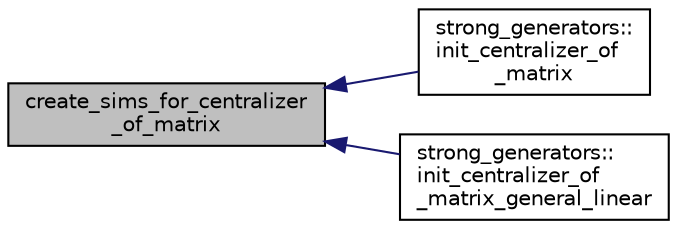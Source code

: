 digraph "create_sims_for_centralizer_of_matrix"
{
  edge [fontname="Helvetica",fontsize="10",labelfontname="Helvetica",labelfontsize="10"];
  node [fontname="Helvetica",fontsize="10",shape=record];
  rankdir="LR";
  Node5 [label="create_sims_for_centralizer\l_of_matrix",height=0.2,width=0.4,color="black", fillcolor="grey75", style="filled", fontcolor="black"];
  Node5 -> Node6 [dir="back",color="midnightblue",fontsize="10",style="solid",fontname="Helvetica"];
  Node6 [label="strong_generators::\linit_centralizer_of\l_matrix",height=0.2,width=0.4,color="black", fillcolor="white", style="filled",URL="$dc/d09/classstrong__generators.html#a7add760852a370c0aaf53d9852a84fac"];
  Node5 -> Node7 [dir="back",color="midnightblue",fontsize="10",style="solid",fontname="Helvetica"];
  Node7 [label="strong_generators::\linit_centralizer_of\l_matrix_general_linear",height=0.2,width=0.4,color="black", fillcolor="white", style="filled",URL="$dc/d09/classstrong__generators.html#a32d3dac9a96e73497b2e8f822d7e0038"];
}
